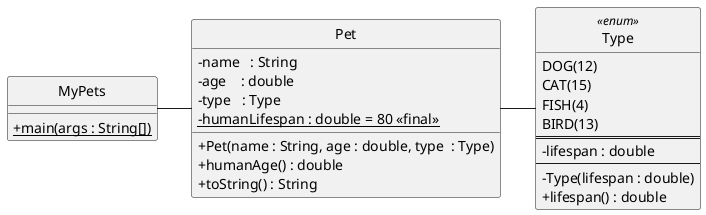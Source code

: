 @startuml
skinparam classAttributeIconSize 0
hide circle

enum Type <<enum>> {
    DOG(12)
    CAT(15)
    FISH(4)
    BIRD(13)
    ==
- lifespan : double
    --
- Type(lifespan : double)
+ lifespan() : double
}


class Pet {
-name   : String
-age    : double
-type   : Type
-{static} humanLifespan : double = 80 <<final>>
+Pet(name : String, age : double, type  : Type)
+humanAge() : double
+toString() : String
}

class MyPets {
+{static} main(args : String[])
}

Pet -right- Type
MyPets -right- Pet

@enduml
